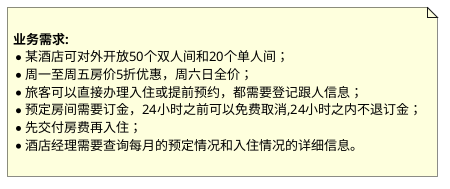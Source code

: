 @startuml

note as xxx

**业务需求: **
* 某酒店可对外开放50个双人间和20个单人间；
* 周一至周五房价5折优惠，周六日全价；
* 旅客可以直接办理入住或提前预约，都需要登记跟人信息；
* 预定房间需要订金，24小时之前可以免费取消,24小时之内不退订金；
* 先交付房费再入住；
* 酒店经理需要查询每月的预定情况和入住情况的详细信息。

end note

newpage
header 业务建模
title 业务用例
actor 旅客 as traveler
usecase 住宿 as stay
traveler -right- stay
@enduml
